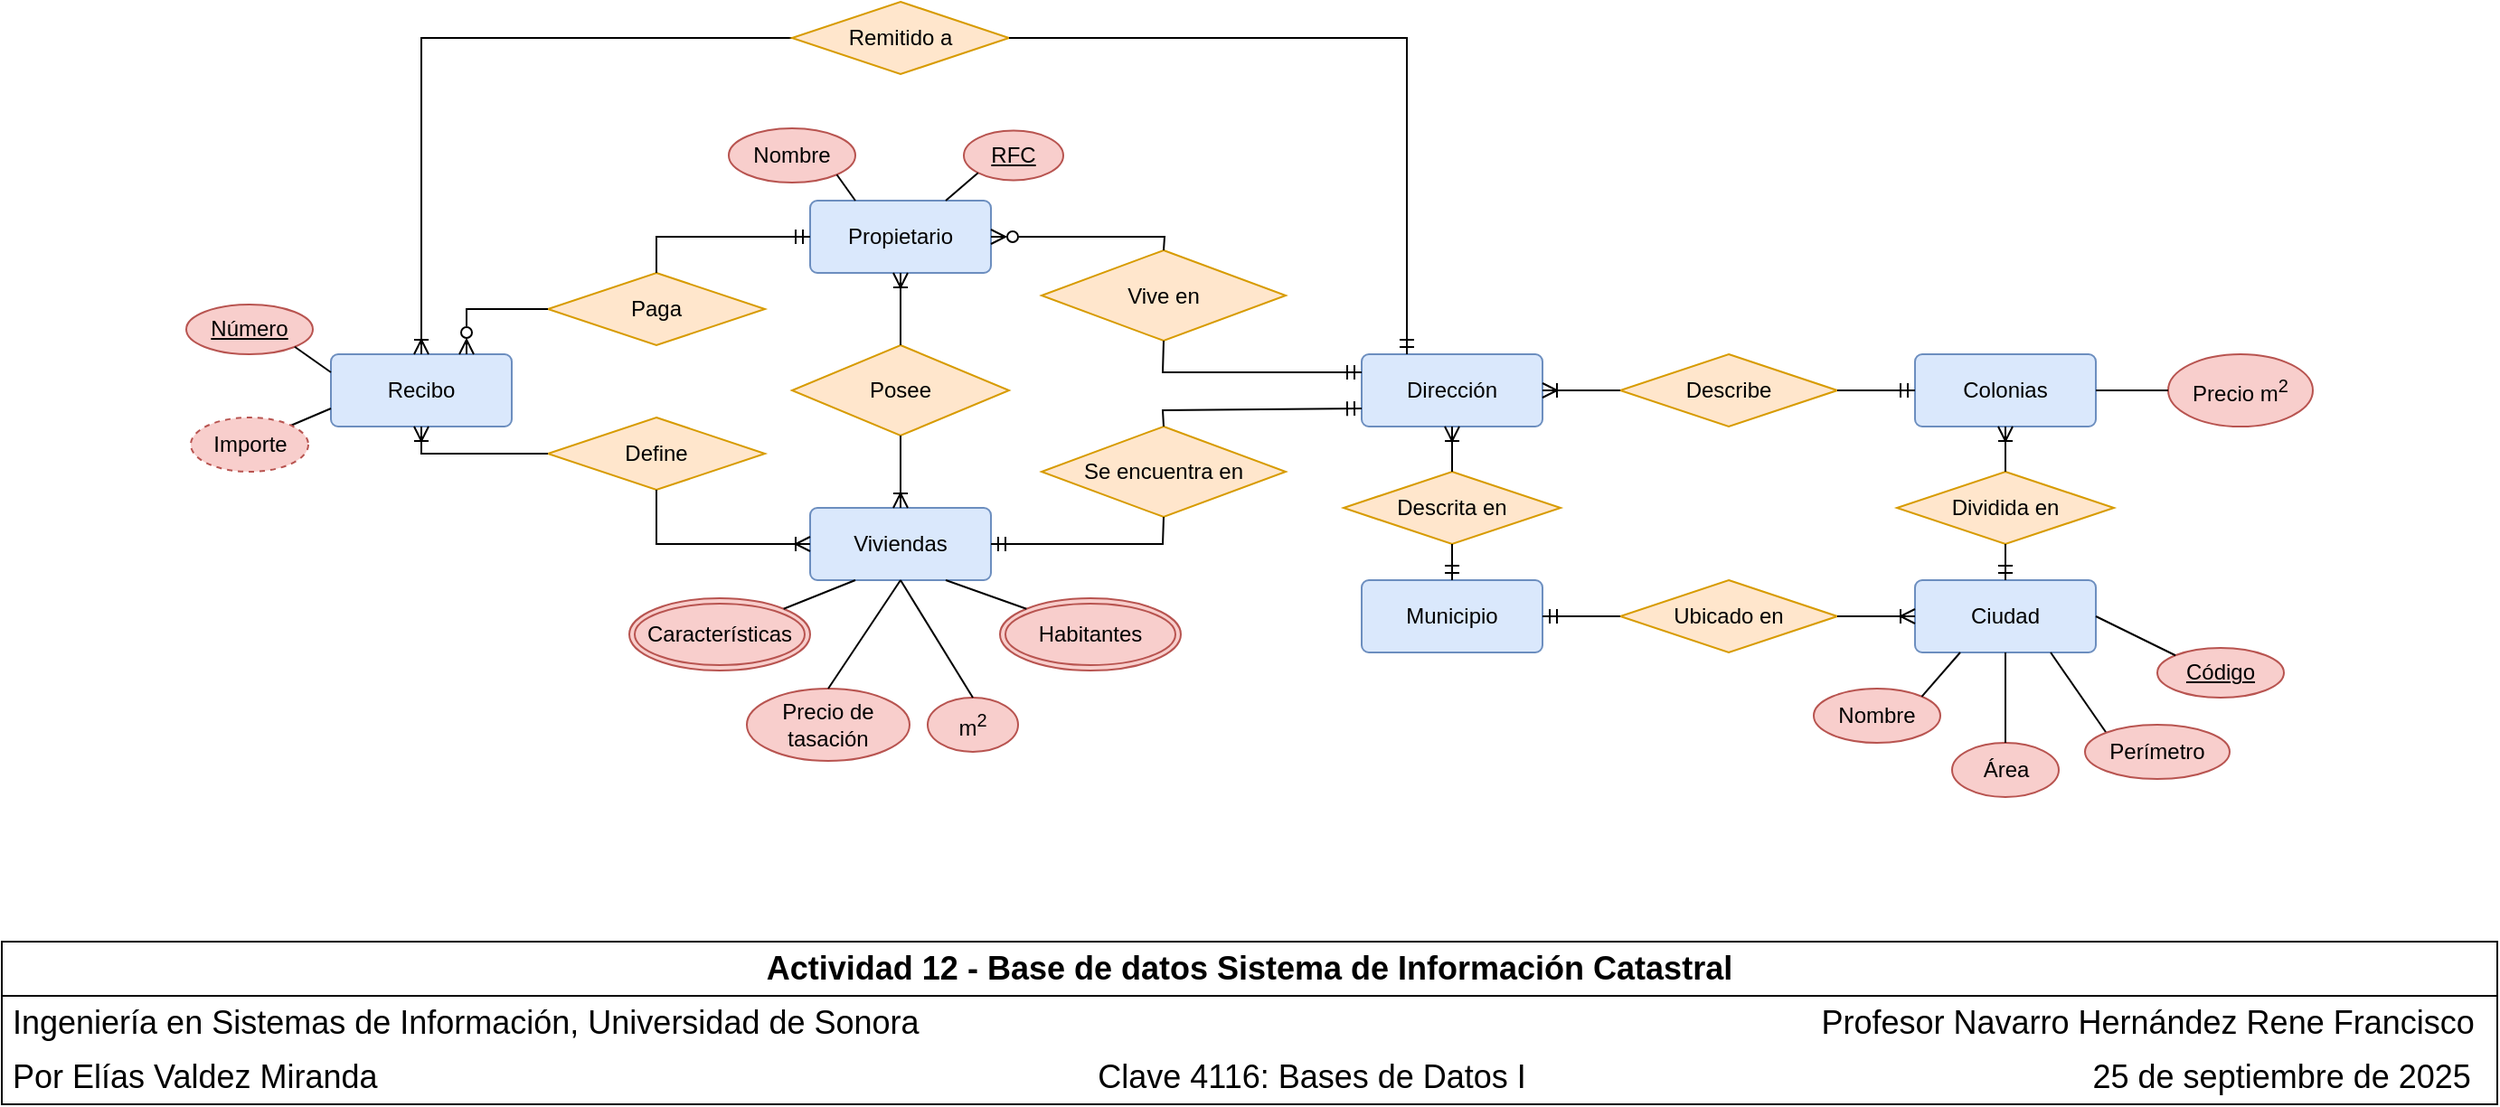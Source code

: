 <mxfile version="28.1.2">
  <diagram name="Página-1" id="q9wKB2y8I9tIrR55UYk9">
    <mxGraphModel dx="1489" dy="1149" grid="1" gridSize="10" guides="1" tooltips="1" connect="1" arrows="1" fold="1" page="1" pageScale="1" pageWidth="1380" pageHeight="690" math="0" shadow="0">
      <root>
        <mxCell id="0" />
        <mxCell id="1" parent="0" />
        <mxCell id="KSBKpyr5LSnVgIoycmXs-1" value="&lt;font style=&quot;font-size: 18px;&quot;&gt;&lt;b&gt;Actividad 12 - Base de datos Sistema de Información Catastral&lt;/b&gt;&lt;/font&gt;" style="swimlane;fontStyle=0;childLayout=stackLayout;horizontal=1;startSize=30;horizontalStack=0;resizeParent=1;resizeParentMax=0;resizeLast=0;collapsible=1;marginBottom=0;whiteSpace=wrap;html=1;" parent="1" vertex="1">
          <mxGeometry y="600" width="1380" height="90" as="geometry" />
        </mxCell>
        <mxCell id="KSBKpyr5LSnVgIoycmXs-3" value="&lt;font style=&quot;font-size: 18px;&quot;&gt;Ingeniería en Sistemas de Información, Universidad de Sonora&lt;span style=&quot;white-space: pre;&quot;&gt;&#x9;&lt;/span&gt;&lt;span style=&quot;white-space: pre;&quot;&gt;&#x9;&lt;/span&gt;&lt;span style=&quot;white-space: pre;&quot;&gt;&#x9;&lt;/span&gt;&lt;span style=&quot;white-space: pre;&quot;&gt;&#x9;&lt;/span&gt;&lt;span style=&quot;white-space: pre;&quot;&gt;&#x9;&lt;/span&gt;&lt;span style=&quot;white-space: pre;&quot;&gt;&#x9;&lt;/span&gt;&lt;span style=&quot;white-space: pre;&quot;&gt;&#x9;&lt;/span&gt;&lt;span style=&quot;white-space: pre;&quot;&gt;&#x9;&lt;/span&gt;&lt;span style=&quot;white-space: pre;&quot;&gt;&#x9;&lt;/span&gt;&lt;span style=&quot;white-space: pre;&quot;&gt;&#x9;&lt;/span&gt;&lt;span style=&quot;white-space: pre;&quot;&gt;&#x9;&lt;span style=&quot;white-space: pre;&quot;&gt;&#x9;&lt;/span&gt;&lt;span style=&quot;white-space: pre;&quot;&gt;&#x9;&lt;/span&gt;&lt;/span&gt;Profesor Navarro Hernández Rene Francisco&lt;/font&gt;" style="text;strokeColor=none;fillColor=none;align=left;verticalAlign=middle;spacingLeft=4;spacingRight=4;overflow=hidden;points=[[0,0.5],[1,0.5]];portConstraint=eastwest;rotatable=0;whiteSpace=wrap;html=1;" parent="KSBKpyr5LSnVgIoycmXs-1" vertex="1">
          <mxGeometry y="30" width="1380" height="30" as="geometry" />
        </mxCell>
        <mxCell id="KSBKpyr5LSnVgIoycmXs-2" value="&lt;font style=&quot;font-size: 18px;&quot;&gt;Por Elías Valdez Miranda&lt;span style=&quot;white-space: pre;&quot;&gt;&#x9;&lt;/span&gt;&lt;span style=&quot;white-space: pre;&quot;&gt;&#x9;&lt;/span&gt;&lt;span style=&quot;white-space: pre;&quot;&gt;&#x9;&lt;/span&gt;&lt;span style=&quot;white-space: pre;&quot;&gt;&#x9;&lt;/span&gt;&lt;span style=&quot;white-space: pre;&quot;&gt;&#x9;&lt;/span&gt;&lt;span style=&quot;white-space: pre;&quot;&gt;&#x9;&lt;/span&gt;&lt;span style=&quot;white-space: pre;&quot;&gt;&#x9;&lt;/span&gt;&lt;span style=&quot;white-space: pre;&quot;&gt;&#x9;&lt;/span&gt;&lt;span style=&quot;white-space: pre;&quot;&gt;&#x9;&lt;/span&gt;&lt;span style=&quot;white-space: pre;&quot;&gt;&#x9;&lt;/span&gt;Clave 4116: Bases de Datos I&lt;span style=&quot;white-space: pre;&quot;&gt;&#x9;&lt;span style=&quot;white-space: pre;&quot;&gt;&#x9;&lt;/span&gt;&lt;span style=&quot;white-space: pre;&quot;&gt;&#x9;&lt;/span&gt;&lt;span style=&quot;white-space: pre;&quot;&gt;&#x9;&lt;/span&gt;&lt;span style=&quot;white-space: pre;&quot;&gt;&#x9;&lt;/span&gt;&lt;span style=&quot;white-space: pre;&quot;&gt;&#x9;&lt;/span&gt;&lt;span style=&quot;white-space: pre;&quot;&gt;&#x9;&lt;span style=&quot;white-space: pre;&quot;&gt;&#x9;&lt;/span&gt; &lt;/span&gt;     &lt;/span&gt;&lt;span style=&quot;white-space: pre;&quot;&gt;25&lt;/span&gt;&amp;nbsp;de septiembre de 2025&lt;/font&gt;" style="text;strokeColor=none;fillColor=none;align=left;verticalAlign=middle;spacingLeft=4;spacingRight=4;overflow=hidden;points=[[0,0.5],[1,0.5]];portConstraint=eastwest;rotatable=0;whiteSpace=wrap;html=1;" parent="KSBKpyr5LSnVgIoycmXs-1" vertex="1">
          <mxGeometry y="60" width="1380" height="30" as="geometry" />
        </mxCell>
        <mxCell id="ZdwJ0yHTc_Pz8evwpBD1-14" value="Propietario" style="rounded=1;arcSize=10;whiteSpace=wrap;html=1;align=center;fillColor=#dae8fc;strokeColor=#6c8ebf;" parent="1" vertex="1">
          <mxGeometry x="447" y="190" width="100" height="40" as="geometry" />
        </mxCell>
        <mxCell id="k6gAkaUTkc_mp0CV5XvP-1" value="Viviendas" style="rounded=1;arcSize=10;whiteSpace=wrap;html=1;align=center;fillColor=#dae8fc;strokeColor=#6c8ebf;" parent="1" vertex="1">
          <mxGeometry x="447" y="360" width="100" height="40" as="geometry" />
        </mxCell>
        <mxCell id="k6gAkaUTkc_mp0CV5XvP-3" value="Posee" style="shape=rhombus;perimeter=rhombusPerimeter;whiteSpace=wrap;html=1;align=center;fillColor=#ffe6cc;strokeColor=#d79b00;" parent="1" vertex="1">
          <mxGeometry x="437" y="270" width="120" height="50" as="geometry" />
        </mxCell>
        <mxCell id="k6gAkaUTkc_mp0CV5XvP-10" value="" style="endArrow=ERoneToMany;html=1;rounded=0;entryX=0.5;entryY=1;entryDx=0;entryDy=0;exitX=0.5;exitY=0;exitDx=0;exitDy=0;endFill=0;" parent="1" source="k6gAkaUTkc_mp0CV5XvP-3" target="ZdwJ0yHTc_Pz8evwpBD1-14" edge="1">
          <mxGeometry width="50" height="50" relative="1" as="geometry">
            <mxPoint x="527" y="370" as="sourcePoint" />
            <mxPoint x="577" y="320" as="targetPoint" />
          </mxGeometry>
        </mxCell>
        <mxCell id="k6gAkaUTkc_mp0CV5XvP-11" value="" style="endArrow=ERoneToMany;html=1;rounded=0;exitX=0.5;exitY=1;exitDx=0;exitDy=0;endFill=0;entryX=0.5;entryY=0;entryDx=0;entryDy=0;" parent="1" source="k6gAkaUTkc_mp0CV5XvP-3" target="k6gAkaUTkc_mp0CV5XvP-1" edge="1">
          <mxGeometry width="50" height="50" relative="1" as="geometry">
            <mxPoint x="527" y="370" as="sourcePoint" />
            <mxPoint x="477" y="340" as="targetPoint" />
          </mxGeometry>
        </mxCell>
        <mxCell id="XFZ_bY-56fwhlHVYq8WO-11" value="RFC" style="ellipse;whiteSpace=wrap;html=1;align=center;fontStyle=4;fillColor=#f8cecc;strokeColor=#b85450;" parent="1" vertex="1">
          <mxGeometry x="532" y="151.25" width="55" height="27.5" as="geometry" />
        </mxCell>
        <mxCell id="XFZ_bY-56fwhlHVYq8WO-12" value="Nombre" style="ellipse;whiteSpace=wrap;html=1;align=center;fillColor=#f8cecc;strokeColor=#b85450;" parent="1" vertex="1">
          <mxGeometry x="402" y="150" width="70" height="30" as="geometry" />
        </mxCell>
        <mxCell id="SOEJRjg5rlduxvr39Lli-2" value="Dirección" style="rounded=1;arcSize=10;whiteSpace=wrap;html=1;align=center;fillColor=#dae8fc;strokeColor=#6c8ebf;" parent="1" vertex="1">
          <mxGeometry x="752" y="275" width="100" height="40" as="geometry" />
        </mxCell>
        <mxCell id="SOEJRjg5rlduxvr39Lli-3" value="Colonias" style="rounded=1;arcSize=10;whiteSpace=wrap;html=1;align=center;fillColor=#dae8fc;strokeColor=#6c8ebf;" parent="1" vertex="1">
          <mxGeometry x="1058" y="275" width="100" height="40" as="geometry" />
        </mxCell>
        <mxCell id="SOEJRjg5rlduxvr39Lli-4" value="Precio m&lt;sup&gt;2&lt;/sup&gt;" style="ellipse;whiteSpace=wrap;html=1;align=center;fillColor=#f8cecc;strokeColor=#b85450;" parent="1" vertex="1">
          <mxGeometry x="1198" y="275" width="80" height="40" as="geometry" />
        </mxCell>
        <mxCell id="SOEJRjg5rlduxvr39Lli-7" value="Características" style="ellipse;shape=doubleEllipse;margin=3;whiteSpace=wrap;html=1;align=center;fillColor=#f8cecc;strokeColor=#b85450;" parent="1" vertex="1">
          <mxGeometry x="347" y="410" width="100" height="40" as="geometry" />
        </mxCell>
        <mxCell id="SOEJRjg5rlduxvr39Lli-8" value="Habitantes" style="ellipse;shape=doubleEllipse;margin=3;whiteSpace=wrap;html=1;align=center;fillColor=#f8cecc;strokeColor=#b85450;" parent="1" vertex="1">
          <mxGeometry x="552" y="410" width="100" height="40" as="geometry" />
        </mxCell>
        <mxCell id="SOEJRjg5rlduxvr39Lli-9" value="Describe" style="shape=rhombus;perimeter=rhombusPerimeter;whiteSpace=wrap;html=1;align=center;fillColor=#ffe6cc;strokeColor=#d79b00;" parent="1" vertex="1">
          <mxGeometry x="895" y="275" width="120" height="40" as="geometry" />
        </mxCell>
        <mxCell id="SOEJRjg5rlduxvr39Lli-11" value="Se encuentra en" style="shape=rhombus;perimeter=rhombusPerimeter;whiteSpace=wrap;html=1;align=center;fillColor=#ffe6cc;strokeColor=#d79b00;" parent="1" vertex="1">
          <mxGeometry x="575" y="315" width="135" height="50" as="geometry" />
        </mxCell>
        <mxCell id="SOEJRjg5rlduxvr39Lli-13" value="Paga" style="shape=rhombus;perimeter=rhombusPerimeter;whiteSpace=wrap;html=1;align=center;fillColor=#ffe6cc;strokeColor=#d79b00;" parent="1" vertex="1">
          <mxGeometry x="302" y="230" width="120" height="40" as="geometry" />
        </mxCell>
        <mxCell id="SOEJRjg5rlduxvr39Lli-14" value="Recibo" style="rounded=1;arcSize=10;whiteSpace=wrap;html=1;align=center;fillColor=#dae8fc;strokeColor=#6c8ebf;" parent="1" vertex="1">
          <mxGeometry x="182" y="275" width="100" height="40" as="geometry" />
        </mxCell>
        <mxCell id="SOEJRjg5rlduxvr39Lli-15" value="Define" style="shape=rhombus;perimeter=rhombusPerimeter;whiteSpace=wrap;html=1;align=center;fillColor=#ffe6cc;strokeColor=#d79b00;" parent="1" vertex="1">
          <mxGeometry x="302" y="310" width="120" height="40" as="geometry" />
        </mxCell>
        <mxCell id="SOEJRjg5rlduxvr39Lli-16" value="Número" style="ellipse;whiteSpace=wrap;html=1;align=center;fontStyle=4;fillColor=#f8cecc;strokeColor=#b85450;" parent="1" vertex="1">
          <mxGeometry x="102" y="247.5" width="70" height="27.5" as="geometry" />
        </mxCell>
        <mxCell id="SOEJRjg5rlduxvr39Lli-17" value="Vive en" style="shape=rhombus;perimeter=rhombusPerimeter;whiteSpace=wrap;html=1;align=center;fillColor=#ffe6cc;strokeColor=#d79b00;" parent="1" vertex="1">
          <mxGeometry x="575" y="217.5" width="135" height="50" as="geometry" />
        </mxCell>
        <mxCell id="SOEJRjg5rlduxvr39Lli-18" value="" style="endArrow=ERmandOne;html=1;rounded=0;exitX=0.5;exitY=0;exitDx=0;exitDy=0;endFill=0;entryX=0;entryY=0.5;entryDx=0;entryDy=0;" parent="1" source="SOEJRjg5rlduxvr39Lli-13" target="ZdwJ0yHTc_Pz8evwpBD1-14" edge="1">
          <mxGeometry width="50" height="50" relative="1" as="geometry">
            <mxPoint x="372" y="300" as="sourcePoint" />
            <mxPoint x="412" y="220" as="targetPoint" />
            <Array as="points">
              <mxPoint x="362" y="210" />
            </Array>
          </mxGeometry>
        </mxCell>
        <mxCell id="SOEJRjg5rlduxvr39Lli-19" value="" style="endArrow=ERzeroToMany;html=1;rounded=0;exitX=0;exitY=0.5;exitDx=0;exitDy=0;endFill=0;entryX=0.75;entryY=0;entryDx=0;entryDy=0;" parent="1" source="SOEJRjg5rlduxvr39Lli-13" target="SOEJRjg5rlduxvr39Lli-14" edge="1">
          <mxGeometry width="50" height="50" relative="1" as="geometry">
            <mxPoint x="462" y="270" as="sourcePoint" />
            <mxPoint x="547" y="250" as="targetPoint" />
            <Array as="points">
              <mxPoint x="257" y="250" />
            </Array>
          </mxGeometry>
        </mxCell>
        <mxCell id="SOEJRjg5rlduxvr39Lli-20" value="" style="endArrow=ERoneToMany;html=1;rounded=0;exitX=0;exitY=0.5;exitDx=0;exitDy=0;endFill=0;entryX=0.5;entryY=1;entryDx=0;entryDy=0;" parent="1" source="SOEJRjg5rlduxvr39Lli-15" target="SOEJRjg5rlduxvr39Lli-14" edge="1">
          <mxGeometry width="50" height="50" relative="1" as="geometry">
            <mxPoint x="217" y="390" as="sourcePoint" />
            <mxPoint x="302" y="370" as="targetPoint" />
            <Array as="points">
              <mxPoint x="232" y="330" />
            </Array>
          </mxGeometry>
        </mxCell>
        <mxCell id="SOEJRjg5rlduxvr39Lli-21" value="" style="endArrow=ERoneToMany;html=1;rounded=0;endFill=0;entryX=0;entryY=0.5;entryDx=0;entryDy=0;exitX=0.5;exitY=1;exitDx=0;exitDy=0;" parent="1" source="SOEJRjg5rlduxvr39Lli-15" target="k6gAkaUTkc_mp0CV5XvP-1" edge="1">
          <mxGeometry width="50" height="50" relative="1" as="geometry">
            <mxPoint x="382" y="410" as="sourcePoint" />
            <mxPoint x="382" y="370" as="targetPoint" />
            <Array as="points">
              <mxPoint x="362" y="380" />
            </Array>
          </mxGeometry>
        </mxCell>
        <mxCell id="SOEJRjg5rlduxvr39Lli-22" value="" style="endArrow=ERmandOne;html=1;rounded=0;exitX=0.5;exitY=1;exitDx=0;exitDy=0;endFill=0;entryX=0;entryY=0.25;entryDx=0;entryDy=0;" parent="1" source="SOEJRjg5rlduxvr39Lli-17" target="SOEJRjg5rlduxvr39Lli-2" edge="1">
          <mxGeometry width="50" height="50" relative="1" as="geometry">
            <mxPoint x="562" y="310" as="sourcePoint" />
            <mxPoint x="647" y="290" as="targetPoint" />
            <Array as="points">
              <mxPoint x="642" y="285" />
            </Array>
          </mxGeometry>
        </mxCell>
        <mxCell id="SOEJRjg5rlduxvr39Lli-23" value="" style="endArrow=ERzeroToMany;html=1;rounded=0;exitX=0.5;exitY=0;exitDx=0;exitDy=0;endFill=0;entryX=1;entryY=0.5;entryDx=0;entryDy=0;" parent="1" source="SOEJRjg5rlduxvr39Lli-17" target="ZdwJ0yHTc_Pz8evwpBD1-14" edge="1">
          <mxGeometry width="50" height="50" relative="1" as="geometry">
            <mxPoint x="702" y="300" as="sourcePoint" />
            <mxPoint x="774" y="317" as="targetPoint" />
            <Array as="points">
              <mxPoint x="643" y="210" />
            </Array>
          </mxGeometry>
        </mxCell>
        <mxCell id="SOEJRjg5rlduxvr39Lli-24" value="" style="endArrow=ERmandOne;html=1;rounded=0;exitX=0.5;exitY=0;exitDx=0;exitDy=0;endFill=0;entryX=0;entryY=0.75;entryDx=0;entryDy=0;" parent="1" source="SOEJRjg5rlduxvr39Lli-11" target="SOEJRjg5rlduxvr39Lli-2" edge="1">
          <mxGeometry width="50" height="50" relative="1" as="geometry">
            <mxPoint x="753" y="340" as="sourcePoint" />
            <mxPoint x="822" y="357" as="targetPoint" />
            <Array as="points">
              <mxPoint x="642" y="306" />
            </Array>
          </mxGeometry>
        </mxCell>
        <mxCell id="SOEJRjg5rlduxvr39Lli-27" value="Código" style="ellipse;whiteSpace=wrap;html=1;align=center;fontStyle=4;fillColor=#f8cecc;strokeColor=#b85450;" parent="1" vertex="1">
          <mxGeometry x="1192" y="437.5" width="70" height="27.5" as="geometry" />
        </mxCell>
        <mxCell id="SOEJRjg5rlduxvr39Lli-28" value="" style="endArrow=ERmandOne;html=1;rounded=0;exitX=0.5;exitY=1;exitDx=0;exitDy=0;endFill=0;entryX=1;entryY=0.5;entryDx=0;entryDy=0;" parent="1" source="SOEJRjg5rlduxvr39Lli-11" target="k6gAkaUTkc_mp0CV5XvP-1" edge="1">
          <mxGeometry width="50" height="50" relative="1" as="geometry">
            <mxPoint x="664" y="350" as="sourcePoint" />
            <mxPoint x="582" y="380" as="targetPoint" />
            <Array as="points">
              <mxPoint x="642" y="380" />
            </Array>
          </mxGeometry>
        </mxCell>
        <mxCell id="SOEJRjg5rlduxvr39Lli-31" value="" style="endArrow=ERmandOne;html=1;rounded=0;exitX=1;exitY=0.5;exitDx=0;exitDy=0;endFill=0;entryX=0;entryY=0.5;entryDx=0;entryDy=0;" parent="1" source="SOEJRjg5rlduxvr39Lli-9" target="SOEJRjg5rlduxvr39Lli-3" edge="1">
          <mxGeometry width="50" height="50" relative="1" as="geometry">
            <mxPoint x="912" y="320" as="sourcePoint" />
            <mxPoint x="1042" y="310" as="targetPoint" />
          </mxGeometry>
        </mxCell>
        <mxCell id="SOEJRjg5rlduxvr39Lli-32" value="" style="endArrow=ERoneToMany;html=1;rounded=0;exitX=0;exitY=0.5;exitDx=0;exitDy=0;endFill=0;entryX=1;entryY=0.5;entryDx=0;entryDy=0;" parent="1" source="SOEJRjg5rlduxvr39Lli-9" target="SOEJRjg5rlduxvr39Lli-2" edge="1">
          <mxGeometry width="50" height="50" relative="1" as="geometry">
            <mxPoint x="892" y="329.8" as="sourcePoint" />
            <mxPoint x="935" y="329.8" as="targetPoint" />
          </mxGeometry>
        </mxCell>
        <mxCell id="SOEJRjg5rlduxvr39Lli-35" value="Municipio" style="rounded=1;arcSize=10;whiteSpace=wrap;html=1;align=center;fillColor=#dae8fc;strokeColor=#6c8ebf;" parent="1" vertex="1">
          <mxGeometry x="752" y="400" width="100" height="40" as="geometry" />
        </mxCell>
        <mxCell id="SOEJRjg5rlduxvr39Lli-36" value="Ciudad" style="rounded=1;arcSize=10;whiteSpace=wrap;html=1;align=center;fillColor=#dae8fc;strokeColor=#6c8ebf;" parent="1" vertex="1">
          <mxGeometry x="1058" y="400" width="100" height="40" as="geometry" />
        </mxCell>
        <mxCell id="SOEJRjg5rlduxvr39Lli-37" value="Ubicado en" style="shape=rhombus;perimeter=rhombusPerimeter;whiteSpace=wrap;html=1;align=center;fillColor=#ffe6cc;strokeColor=#d79b00;" parent="1" vertex="1">
          <mxGeometry x="895" y="400" width="120" height="40" as="geometry" />
        </mxCell>
        <mxCell id="SOEJRjg5rlduxvr39Lli-38" value="Descrita en" style="shape=rhombus;perimeter=rhombusPerimeter;whiteSpace=wrap;html=1;align=center;fillColor=#ffe6cc;strokeColor=#d79b00;" parent="1" vertex="1">
          <mxGeometry x="742" y="340" width="120" height="40" as="geometry" />
        </mxCell>
        <mxCell id="SOEJRjg5rlduxvr39Lli-39" value="" style="endArrow=ERoneToMany;html=1;rounded=0;exitX=0.5;exitY=0;exitDx=0;exitDy=0;entryX=0.5;entryY=1;entryDx=0;entryDy=0;endFill=0;" parent="1" source="SOEJRjg5rlduxvr39Lli-38" target="SOEJRjg5rlduxvr39Lli-2" edge="1">
          <mxGeometry width="50" height="50" relative="1" as="geometry">
            <mxPoint x="812" y="370" as="sourcePoint" />
            <mxPoint x="862" y="320" as="targetPoint" />
          </mxGeometry>
        </mxCell>
        <mxCell id="SOEJRjg5rlduxvr39Lli-40" value="" style="endArrow=ERmandOne;html=1;rounded=0;exitX=0.5;exitY=1;exitDx=0;exitDy=0;entryX=0.5;entryY=0;entryDx=0;entryDy=0;endFill=0;" parent="1" source="SOEJRjg5rlduxvr39Lli-38" target="SOEJRjg5rlduxvr39Lli-35" edge="1">
          <mxGeometry width="50" height="50" relative="1" as="geometry">
            <mxPoint x="872" y="395" as="sourcePoint" />
            <mxPoint x="872" y="370" as="targetPoint" />
          </mxGeometry>
        </mxCell>
        <mxCell id="SOEJRjg5rlduxvr39Lli-41" value="" style="endArrow=ERoneToMany;html=1;rounded=0;exitX=1;exitY=0.5;exitDx=0;exitDy=0;endFill=0;entryX=0;entryY=0.5;entryDx=0;entryDy=0;" parent="1" source="SOEJRjg5rlduxvr39Lli-37" target="SOEJRjg5rlduxvr39Lli-36" edge="1">
          <mxGeometry width="50" height="50" relative="1" as="geometry">
            <mxPoint x="1102" y="380" as="sourcePoint" />
            <mxPoint x="1145" y="380" as="targetPoint" />
          </mxGeometry>
        </mxCell>
        <mxCell id="SOEJRjg5rlduxvr39Lli-42" value="" style="endArrow=ERmandOne;html=1;rounded=0;exitX=0;exitY=0.5;exitDx=0;exitDy=0;endFill=0;entryX=1;entryY=0.5;entryDx=0;entryDy=0;" parent="1" source="SOEJRjg5rlduxvr39Lli-37" target="SOEJRjg5rlduxvr39Lli-35" edge="1">
          <mxGeometry width="50" height="50" relative="1" as="geometry">
            <mxPoint x="1062" y="320" as="sourcePoint" />
            <mxPoint x="1105" y="320" as="targetPoint" />
          </mxGeometry>
        </mxCell>
        <mxCell id="SOEJRjg5rlduxvr39Lli-43" value="Dividida en" style="shape=rhombus;perimeter=rhombusPerimeter;whiteSpace=wrap;html=1;align=center;fillColor=#ffe6cc;strokeColor=#d79b00;" parent="1" vertex="1">
          <mxGeometry x="1048" y="340" width="120" height="40" as="geometry" />
        </mxCell>
        <mxCell id="SOEJRjg5rlduxvr39Lli-44" value="" style="endArrow=ERoneToMany;html=1;rounded=0;exitX=0.5;exitY=0;exitDx=0;exitDy=0;endFill=0;entryX=0.5;entryY=1;entryDx=0;entryDy=0;" parent="1" source="SOEJRjg5rlduxvr39Lli-43" target="SOEJRjg5rlduxvr39Lli-3" edge="1">
          <mxGeometry width="50" height="50" relative="1" as="geometry">
            <mxPoint x="1162" y="390" as="sourcePoint" />
            <mxPoint x="1205" y="390" as="targetPoint" />
          </mxGeometry>
        </mxCell>
        <mxCell id="SOEJRjg5rlduxvr39Lli-45" value="" style="endArrow=ERmandOne;html=1;rounded=0;exitX=0.5;exitY=1;exitDx=0;exitDy=0;endFill=0;entryX=0.5;entryY=0;entryDx=0;entryDy=0;" parent="1" source="SOEJRjg5rlduxvr39Lli-43" target="SOEJRjg5rlduxvr39Lli-36" edge="1">
          <mxGeometry width="50" height="50" relative="1" as="geometry">
            <mxPoint x="1122" y="350" as="sourcePoint" />
            <mxPoint x="1165" y="350" as="targetPoint" />
          </mxGeometry>
        </mxCell>
        <mxCell id="SOEJRjg5rlduxvr39Lli-46" value="" style="endArrow=ERoneToMany;html=1;rounded=0;endFill=0;entryX=0.5;entryY=0;entryDx=0;entryDy=0;exitX=0;exitY=0.5;exitDx=0;exitDy=0;" parent="1" source="SOEJRjg5rlduxvr39Lli-47" target="SOEJRjg5rlduxvr39Lli-14" edge="1">
          <mxGeometry width="50" height="50" relative="1" as="geometry">
            <mxPoint x="262" y="200" as="sourcePoint" />
            <mxPoint x="212" y="210" as="targetPoint" />
            <Array as="points">
              <mxPoint x="232" y="100" />
            </Array>
          </mxGeometry>
        </mxCell>
        <mxCell id="SOEJRjg5rlduxvr39Lli-47" value="Remitido a" style="shape=rhombus;perimeter=rhombusPerimeter;whiteSpace=wrap;html=1;align=center;fillColor=#ffe6cc;strokeColor=#d79b00;" parent="1" vertex="1">
          <mxGeometry x="437" y="80" width="120" height="40" as="geometry" />
        </mxCell>
        <mxCell id="SOEJRjg5rlduxvr39Lli-48" value="" style="endArrow=ERmandOne;html=1;rounded=0;endFill=0;exitX=1;exitY=0.5;exitDx=0;exitDy=0;entryX=0.25;entryY=0;entryDx=0;entryDy=0;" parent="1" source="SOEJRjg5rlduxvr39Lli-47" target="SOEJRjg5rlduxvr39Lli-2" edge="1">
          <mxGeometry width="50" height="50" relative="1" as="geometry">
            <mxPoint x="912" y="120" as="sourcePoint" />
            <mxPoint x="612" y="140" as="targetPoint" />
            <Array as="points">
              <mxPoint x="777" y="100" />
            </Array>
          </mxGeometry>
        </mxCell>
        <mxCell id="SOEJRjg5rlduxvr39Lli-49" value="m&lt;sup&gt;2&lt;/sup&gt;" style="ellipse;whiteSpace=wrap;html=1;align=center;fillColor=#f8cecc;strokeColor=#b85450;" parent="1" vertex="1">
          <mxGeometry x="512" y="465" width="50" height="30" as="geometry" />
        </mxCell>
        <mxCell id="SOEJRjg5rlduxvr39Lli-51" value="Precio de tasación" style="ellipse;whiteSpace=wrap;html=1;align=center;fillColor=#f8cecc;strokeColor=#b85450;" parent="1" vertex="1">
          <mxGeometry x="412" y="460" width="90" height="40" as="geometry" />
        </mxCell>
        <mxCell id="SOEJRjg5rlduxvr39Lli-56" value="" style="endArrow=none;html=1;rounded=0;exitX=1;exitY=1;exitDx=0;exitDy=0;entryX=0.25;entryY=0;entryDx=0;entryDy=0;" parent="1" source="XFZ_bY-56fwhlHVYq8WO-12" target="ZdwJ0yHTc_Pz8evwpBD1-14" edge="1">
          <mxGeometry width="50" height="50" relative="1" as="geometry">
            <mxPoint x="522" y="230" as="sourcePoint" />
            <mxPoint x="572" y="180" as="targetPoint" />
          </mxGeometry>
        </mxCell>
        <mxCell id="SOEJRjg5rlduxvr39Lli-57" value="" style="endArrow=none;html=1;rounded=0;exitX=0.75;exitY=0;exitDx=0;exitDy=0;entryX=0;entryY=1;entryDx=0;entryDy=0;" parent="1" source="ZdwJ0yHTc_Pz8evwpBD1-14" target="XFZ_bY-56fwhlHVYq8WO-11" edge="1">
          <mxGeometry width="50" height="50" relative="1" as="geometry">
            <mxPoint x="522" y="230" as="sourcePoint" />
            <mxPoint x="572" y="180" as="targetPoint" />
          </mxGeometry>
        </mxCell>
        <mxCell id="SOEJRjg5rlduxvr39Lli-58" value="" style="endArrow=none;html=1;rounded=0;exitX=1;exitY=1;exitDx=0;exitDy=0;entryX=0;entryY=0.25;entryDx=0;entryDy=0;" parent="1" source="SOEJRjg5rlduxvr39Lli-16" target="SOEJRjg5rlduxvr39Lli-14" edge="1">
          <mxGeometry width="50" height="50" relative="1" as="geometry">
            <mxPoint x="152" y="300" as="sourcePoint" />
            <mxPoint x="202" y="250" as="targetPoint" />
          </mxGeometry>
        </mxCell>
        <mxCell id="SOEJRjg5rlduxvr39Lli-59" value="" style="endArrow=none;html=1;rounded=0;exitX=1;exitY=0;exitDx=0;exitDy=0;entryX=0;entryY=0.75;entryDx=0;entryDy=0;" parent="1" source="SOEJRjg5rlduxvr39Lli-73" target="SOEJRjg5rlduxvr39Lli-14" edge="1">
          <mxGeometry width="50" height="50" relative="1" as="geometry">
            <mxPoint x="158.311" y="314.442" as="sourcePoint" />
            <mxPoint x="202" y="250" as="targetPoint" />
          </mxGeometry>
        </mxCell>
        <mxCell id="SOEJRjg5rlduxvr39Lli-60" value="" style="endArrow=none;html=1;rounded=0;exitX=1;exitY=0;exitDx=0;exitDy=0;entryX=0.25;entryY=1;entryDx=0;entryDy=0;" parent="1" source="SOEJRjg5rlduxvr39Lli-7" target="k6gAkaUTkc_mp0CV5XvP-1" edge="1">
          <mxGeometry width="50" height="50" relative="1" as="geometry">
            <mxPoint x="462" y="420" as="sourcePoint" />
            <mxPoint x="512" y="370" as="targetPoint" />
          </mxGeometry>
        </mxCell>
        <mxCell id="SOEJRjg5rlduxvr39Lli-61" value="" style="endArrow=none;html=1;rounded=0;exitX=0.5;exitY=0;exitDx=0;exitDy=0;entryX=0.5;entryY=1;entryDx=0;entryDy=0;" parent="1" source="SOEJRjg5rlduxvr39Lli-51" target="k6gAkaUTkc_mp0CV5XvP-1" edge="1">
          <mxGeometry width="50" height="50" relative="1" as="geometry">
            <mxPoint x="462" y="420" as="sourcePoint" />
            <mxPoint x="512" y="370" as="targetPoint" />
          </mxGeometry>
        </mxCell>
        <mxCell id="SOEJRjg5rlduxvr39Lli-62" value="" style="endArrow=none;html=1;rounded=0;exitX=0.5;exitY=0;exitDx=0;exitDy=0;entryX=0.5;entryY=1;entryDx=0;entryDy=0;" parent="1" source="SOEJRjg5rlduxvr39Lli-49" target="k6gAkaUTkc_mp0CV5XvP-1" edge="1">
          <mxGeometry width="50" height="50" relative="1" as="geometry">
            <mxPoint x="462" y="420" as="sourcePoint" />
            <mxPoint x="512" y="370" as="targetPoint" />
          </mxGeometry>
        </mxCell>
        <mxCell id="SOEJRjg5rlduxvr39Lli-63" value="" style="endArrow=none;html=1;rounded=0;entryX=0.75;entryY=1;entryDx=0;entryDy=0;exitX=0;exitY=0;exitDx=0;exitDy=0;" parent="1" source="SOEJRjg5rlduxvr39Lli-8" target="k6gAkaUTkc_mp0CV5XvP-1" edge="1">
          <mxGeometry width="50" height="50" relative="1" as="geometry">
            <mxPoint x="462" y="420" as="sourcePoint" />
            <mxPoint x="512" y="370" as="targetPoint" />
          </mxGeometry>
        </mxCell>
        <mxCell id="SOEJRjg5rlduxvr39Lli-64" value="" style="endArrow=none;html=1;rounded=0;exitX=1;exitY=0.5;exitDx=0;exitDy=0;entryX=0;entryY=0.5;entryDx=0;entryDy=0;" parent="1" source="SOEJRjg5rlduxvr39Lli-3" target="SOEJRjg5rlduxvr39Lli-4" edge="1">
          <mxGeometry width="50" height="50" relative="1" as="geometry">
            <mxPoint x="1102" y="320" as="sourcePoint" />
            <mxPoint x="1152" y="270" as="targetPoint" />
          </mxGeometry>
        </mxCell>
        <mxCell id="SOEJRjg5rlduxvr39Lli-65" value="Nombre" style="ellipse;whiteSpace=wrap;html=1;align=center;fillColor=#f8cecc;strokeColor=#b85450;" parent="1" vertex="1">
          <mxGeometry x="1002" y="460" width="70" height="30" as="geometry" />
        </mxCell>
        <mxCell id="SOEJRjg5rlduxvr39Lli-66" value="" style="endArrow=none;html=1;rounded=0;exitX=1;exitY=0;exitDx=0;exitDy=0;entryX=0.25;entryY=1;entryDx=0;entryDy=0;" parent="1" source="SOEJRjg5rlduxvr39Lli-65" target="SOEJRjg5rlduxvr39Lli-36" edge="1">
          <mxGeometry width="50" height="50" relative="1" as="geometry">
            <mxPoint x="1312" y="590" as="sourcePoint" />
            <mxPoint x="1262" y="550" as="targetPoint" />
          </mxGeometry>
        </mxCell>
        <mxCell id="SOEJRjg5rlduxvr39Lli-67" value="Área" style="ellipse;whiteSpace=wrap;html=1;align=center;fillColor=#f8cecc;strokeColor=#b85450;" parent="1" vertex="1">
          <mxGeometry x="1078.5" y="490" width="59" height="30" as="geometry" />
        </mxCell>
        <mxCell id="SOEJRjg5rlduxvr39Lli-68" value="" style="endArrow=none;html=1;rounded=0;exitX=0.5;exitY=0;exitDx=0;exitDy=0;entryX=0.5;entryY=1;entryDx=0;entryDy=0;" parent="1" source="SOEJRjg5rlduxvr39Lli-67" target="SOEJRjg5rlduxvr39Lli-36" edge="1">
          <mxGeometry width="50" height="50" relative="1" as="geometry">
            <mxPoint x="1122" y="524" as="sourcePoint" />
            <mxPoint x="1143" y="500" as="targetPoint" />
          </mxGeometry>
        </mxCell>
        <mxCell id="SOEJRjg5rlduxvr39Lli-69" value="" style="endArrow=none;html=1;rounded=0;exitX=0;exitY=0;exitDx=0;exitDy=0;entryX=0.75;entryY=1;entryDx=0;entryDy=0;" parent="1" source="SOEJRjg5rlduxvr39Lli-70" target="SOEJRjg5rlduxvr39Lli-36" edge="1">
          <mxGeometry width="50" height="50" relative="1" as="geometry">
            <mxPoint x="1227.5" y="500" as="sourcePoint" />
            <mxPoint x="1248.5" y="476" as="targetPoint" />
          </mxGeometry>
        </mxCell>
        <mxCell id="SOEJRjg5rlduxvr39Lli-70" value="Perímetro" style="ellipse;whiteSpace=wrap;html=1;align=center;fillColor=#f8cecc;strokeColor=#b85450;" parent="1" vertex="1">
          <mxGeometry x="1152" y="480" width="80" height="30" as="geometry" />
        </mxCell>
        <mxCell id="SOEJRjg5rlduxvr39Lli-71" value="" style="endArrow=none;html=1;rounded=0;exitX=0;exitY=0;exitDx=0;exitDy=0;entryX=1;entryY=0.5;entryDx=0;entryDy=0;" parent="1" source="SOEJRjg5rlduxvr39Lli-27" target="SOEJRjg5rlduxvr39Lli-36" edge="1">
          <mxGeometry width="50" height="50" relative="1" as="geometry">
            <mxPoint x="1072" y="410" as="sourcePoint" />
            <mxPoint x="1122" y="360" as="targetPoint" />
          </mxGeometry>
        </mxCell>
        <mxCell id="SOEJRjg5rlduxvr39Lli-73" value="Importe" style="ellipse;whiteSpace=wrap;html=1;align=center;dashed=1;fillColor=#f8cecc;strokeColor=#b85450;" parent="1" vertex="1">
          <mxGeometry x="104.5" y="310" width="65" height="30" as="geometry" />
        </mxCell>
      </root>
    </mxGraphModel>
  </diagram>
</mxfile>
